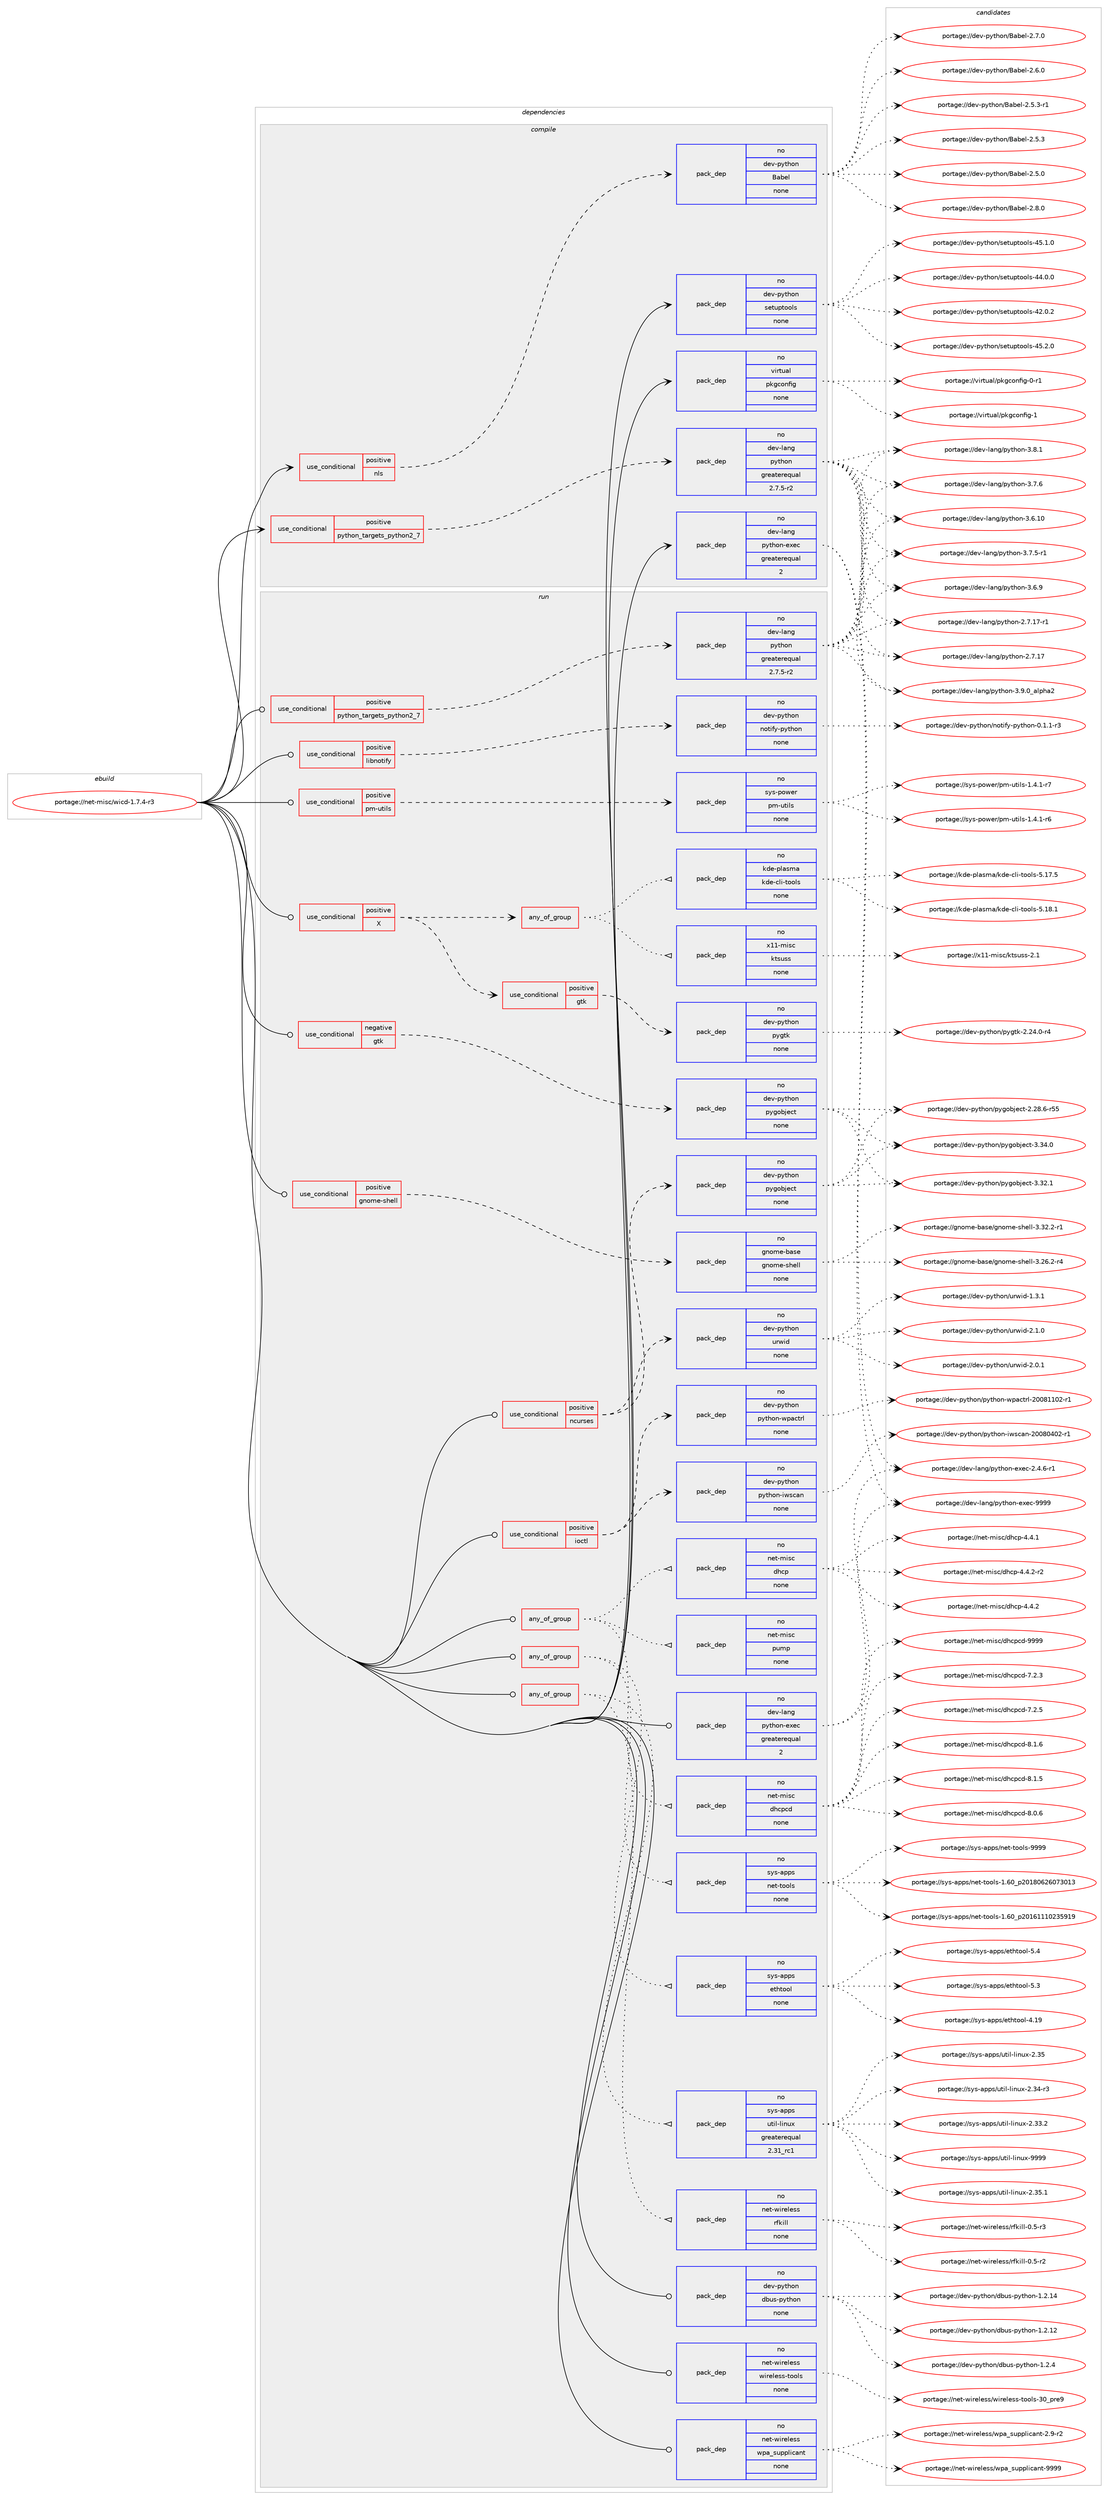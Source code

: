 digraph prolog {

# *************
# Graph options
# *************

newrank=true;
concentrate=true;
compound=true;
graph [rankdir=LR,fontname=Helvetica,fontsize=10,ranksep=1.5];#, ranksep=2.5, nodesep=0.2];
edge  [arrowhead=vee];
node  [fontname=Helvetica,fontsize=10];

# **********
# The ebuild
# **********

subgraph cluster_leftcol {
color=gray;
rank=same;
label=<<i>ebuild</i>>;
id [label="portage://net-misc/wicd-1.7.4-r3", color=red, width=4, href="../net-misc/wicd-1.7.4-r3.svg"];
}

# ****************
# The dependencies
# ****************

subgraph cluster_midcol {
color=gray;
label=<<i>dependencies</i>>;
subgraph cluster_compile {
fillcolor="#eeeeee";
style=filled;
label=<<i>compile</i>>;
subgraph cond23773 {
dependency116791 [label=<<TABLE BORDER="0" CELLBORDER="1" CELLSPACING="0" CELLPADDING="4"><TR><TD ROWSPAN="3" CELLPADDING="10">use_conditional</TD></TR><TR><TD>positive</TD></TR><TR><TD>nls</TD></TR></TABLE>>, shape=none, color=red];
subgraph pack91055 {
dependency116792 [label=<<TABLE BORDER="0" CELLBORDER="1" CELLSPACING="0" CELLPADDING="4" WIDTH="220"><TR><TD ROWSPAN="6" CELLPADDING="30">pack_dep</TD></TR><TR><TD WIDTH="110">no</TD></TR><TR><TD>dev-python</TD></TR><TR><TD>Babel</TD></TR><TR><TD>none</TD></TR><TR><TD></TD></TR></TABLE>>, shape=none, color=blue];
}
dependency116791:e -> dependency116792:w [weight=20,style="dashed",arrowhead="vee"];
}
id:e -> dependency116791:w [weight=20,style="solid",arrowhead="vee"];
subgraph cond23774 {
dependency116793 [label=<<TABLE BORDER="0" CELLBORDER="1" CELLSPACING="0" CELLPADDING="4"><TR><TD ROWSPAN="3" CELLPADDING="10">use_conditional</TD></TR><TR><TD>positive</TD></TR><TR><TD>python_targets_python2_7</TD></TR></TABLE>>, shape=none, color=red];
subgraph pack91056 {
dependency116794 [label=<<TABLE BORDER="0" CELLBORDER="1" CELLSPACING="0" CELLPADDING="4" WIDTH="220"><TR><TD ROWSPAN="6" CELLPADDING="30">pack_dep</TD></TR><TR><TD WIDTH="110">no</TD></TR><TR><TD>dev-lang</TD></TR><TR><TD>python</TD></TR><TR><TD>greaterequal</TD></TR><TR><TD>2.7.5-r2</TD></TR></TABLE>>, shape=none, color=blue];
}
dependency116793:e -> dependency116794:w [weight=20,style="dashed",arrowhead="vee"];
}
id:e -> dependency116793:w [weight=20,style="solid",arrowhead="vee"];
subgraph pack91057 {
dependency116795 [label=<<TABLE BORDER="0" CELLBORDER="1" CELLSPACING="0" CELLPADDING="4" WIDTH="220"><TR><TD ROWSPAN="6" CELLPADDING="30">pack_dep</TD></TR><TR><TD WIDTH="110">no</TD></TR><TR><TD>dev-lang</TD></TR><TR><TD>python-exec</TD></TR><TR><TD>greaterequal</TD></TR><TR><TD>2</TD></TR></TABLE>>, shape=none, color=blue];
}
id:e -> dependency116795:w [weight=20,style="solid",arrowhead="vee"];
subgraph pack91058 {
dependency116796 [label=<<TABLE BORDER="0" CELLBORDER="1" CELLSPACING="0" CELLPADDING="4" WIDTH="220"><TR><TD ROWSPAN="6" CELLPADDING="30">pack_dep</TD></TR><TR><TD WIDTH="110">no</TD></TR><TR><TD>dev-python</TD></TR><TR><TD>setuptools</TD></TR><TR><TD>none</TD></TR><TR><TD></TD></TR></TABLE>>, shape=none, color=blue];
}
id:e -> dependency116796:w [weight=20,style="solid",arrowhead="vee"];
subgraph pack91059 {
dependency116797 [label=<<TABLE BORDER="0" CELLBORDER="1" CELLSPACING="0" CELLPADDING="4" WIDTH="220"><TR><TD ROWSPAN="6" CELLPADDING="30">pack_dep</TD></TR><TR><TD WIDTH="110">no</TD></TR><TR><TD>virtual</TD></TR><TR><TD>pkgconfig</TD></TR><TR><TD>none</TD></TR><TR><TD></TD></TR></TABLE>>, shape=none, color=blue];
}
id:e -> dependency116797:w [weight=20,style="solid",arrowhead="vee"];
}
subgraph cluster_compileandrun {
fillcolor="#eeeeee";
style=filled;
label=<<i>compile and run</i>>;
}
subgraph cluster_run {
fillcolor="#eeeeee";
style=filled;
label=<<i>run</i>>;
subgraph any1860 {
dependency116798 [label=<<TABLE BORDER="0" CELLBORDER="1" CELLSPACING="0" CELLPADDING="4"><TR><TD CELLPADDING="10">any_of_group</TD></TR></TABLE>>, shape=none, color=red];subgraph pack91060 {
dependency116799 [label=<<TABLE BORDER="0" CELLBORDER="1" CELLSPACING="0" CELLPADDING="4" WIDTH="220"><TR><TD ROWSPAN="6" CELLPADDING="30">pack_dep</TD></TR><TR><TD WIDTH="110">no</TD></TR><TR><TD>net-misc</TD></TR><TR><TD>dhcpcd</TD></TR><TR><TD>none</TD></TR><TR><TD></TD></TR></TABLE>>, shape=none, color=blue];
}
dependency116798:e -> dependency116799:w [weight=20,style="dotted",arrowhead="oinv"];
subgraph pack91061 {
dependency116800 [label=<<TABLE BORDER="0" CELLBORDER="1" CELLSPACING="0" CELLPADDING="4" WIDTH="220"><TR><TD ROWSPAN="6" CELLPADDING="30">pack_dep</TD></TR><TR><TD WIDTH="110">no</TD></TR><TR><TD>net-misc</TD></TR><TR><TD>dhcp</TD></TR><TR><TD>none</TD></TR><TR><TD></TD></TR></TABLE>>, shape=none, color=blue];
}
dependency116798:e -> dependency116800:w [weight=20,style="dotted",arrowhead="oinv"];
subgraph pack91062 {
dependency116801 [label=<<TABLE BORDER="0" CELLBORDER="1" CELLSPACING="0" CELLPADDING="4" WIDTH="220"><TR><TD ROWSPAN="6" CELLPADDING="30">pack_dep</TD></TR><TR><TD WIDTH="110">no</TD></TR><TR><TD>net-misc</TD></TR><TR><TD>pump</TD></TR><TR><TD>none</TD></TR><TR><TD></TD></TR></TABLE>>, shape=none, color=blue];
}
dependency116798:e -> dependency116801:w [weight=20,style="dotted",arrowhead="oinv"];
}
id:e -> dependency116798:w [weight=20,style="solid",arrowhead="odot"];
subgraph any1861 {
dependency116802 [label=<<TABLE BORDER="0" CELLBORDER="1" CELLSPACING="0" CELLPADDING="4"><TR><TD CELLPADDING="10">any_of_group</TD></TR></TABLE>>, shape=none, color=red];subgraph pack91063 {
dependency116803 [label=<<TABLE BORDER="0" CELLBORDER="1" CELLSPACING="0" CELLPADDING="4" WIDTH="220"><TR><TD ROWSPAN="6" CELLPADDING="30">pack_dep</TD></TR><TR><TD WIDTH="110">no</TD></TR><TR><TD>sys-apps</TD></TR><TR><TD>net-tools</TD></TR><TR><TD>none</TD></TR><TR><TD></TD></TR></TABLE>>, shape=none, color=blue];
}
dependency116802:e -> dependency116803:w [weight=20,style="dotted",arrowhead="oinv"];
subgraph pack91064 {
dependency116804 [label=<<TABLE BORDER="0" CELLBORDER="1" CELLSPACING="0" CELLPADDING="4" WIDTH="220"><TR><TD ROWSPAN="6" CELLPADDING="30">pack_dep</TD></TR><TR><TD WIDTH="110">no</TD></TR><TR><TD>sys-apps</TD></TR><TR><TD>ethtool</TD></TR><TR><TD>none</TD></TR><TR><TD></TD></TR></TABLE>>, shape=none, color=blue];
}
dependency116802:e -> dependency116804:w [weight=20,style="dotted",arrowhead="oinv"];
}
id:e -> dependency116802:w [weight=20,style="solid",arrowhead="odot"];
subgraph any1862 {
dependency116805 [label=<<TABLE BORDER="0" CELLBORDER="1" CELLSPACING="0" CELLPADDING="4"><TR><TD CELLPADDING="10">any_of_group</TD></TR></TABLE>>, shape=none, color=red];subgraph pack91065 {
dependency116806 [label=<<TABLE BORDER="0" CELLBORDER="1" CELLSPACING="0" CELLPADDING="4" WIDTH="220"><TR><TD ROWSPAN="6" CELLPADDING="30">pack_dep</TD></TR><TR><TD WIDTH="110">no</TD></TR><TR><TD>sys-apps</TD></TR><TR><TD>util-linux</TD></TR><TR><TD>greaterequal</TD></TR><TR><TD>2.31_rc1</TD></TR></TABLE>>, shape=none, color=blue];
}
dependency116805:e -> dependency116806:w [weight=20,style="dotted",arrowhead="oinv"];
subgraph pack91066 {
dependency116807 [label=<<TABLE BORDER="0" CELLBORDER="1" CELLSPACING="0" CELLPADDING="4" WIDTH="220"><TR><TD ROWSPAN="6" CELLPADDING="30">pack_dep</TD></TR><TR><TD WIDTH="110">no</TD></TR><TR><TD>net-wireless</TD></TR><TR><TD>rfkill</TD></TR><TR><TD>none</TD></TR><TR><TD></TD></TR></TABLE>>, shape=none, color=blue];
}
dependency116805:e -> dependency116807:w [weight=20,style="dotted",arrowhead="oinv"];
}
id:e -> dependency116805:w [weight=20,style="solid",arrowhead="odot"];
subgraph cond23775 {
dependency116808 [label=<<TABLE BORDER="0" CELLBORDER="1" CELLSPACING="0" CELLPADDING="4"><TR><TD ROWSPAN="3" CELLPADDING="10">use_conditional</TD></TR><TR><TD>negative</TD></TR><TR><TD>gtk</TD></TR></TABLE>>, shape=none, color=red];
subgraph pack91067 {
dependency116809 [label=<<TABLE BORDER="0" CELLBORDER="1" CELLSPACING="0" CELLPADDING="4" WIDTH="220"><TR><TD ROWSPAN="6" CELLPADDING="30">pack_dep</TD></TR><TR><TD WIDTH="110">no</TD></TR><TR><TD>dev-python</TD></TR><TR><TD>pygobject</TD></TR><TR><TD>none</TD></TR><TR><TD></TD></TR></TABLE>>, shape=none, color=blue];
}
dependency116808:e -> dependency116809:w [weight=20,style="dashed",arrowhead="vee"];
}
id:e -> dependency116808:w [weight=20,style="solid",arrowhead="odot"];
subgraph cond23776 {
dependency116810 [label=<<TABLE BORDER="0" CELLBORDER="1" CELLSPACING="0" CELLPADDING="4"><TR><TD ROWSPAN="3" CELLPADDING="10">use_conditional</TD></TR><TR><TD>positive</TD></TR><TR><TD>X</TD></TR></TABLE>>, shape=none, color=red];
subgraph cond23777 {
dependency116811 [label=<<TABLE BORDER="0" CELLBORDER="1" CELLSPACING="0" CELLPADDING="4"><TR><TD ROWSPAN="3" CELLPADDING="10">use_conditional</TD></TR><TR><TD>positive</TD></TR><TR><TD>gtk</TD></TR></TABLE>>, shape=none, color=red];
subgraph pack91068 {
dependency116812 [label=<<TABLE BORDER="0" CELLBORDER="1" CELLSPACING="0" CELLPADDING="4" WIDTH="220"><TR><TD ROWSPAN="6" CELLPADDING="30">pack_dep</TD></TR><TR><TD WIDTH="110">no</TD></TR><TR><TD>dev-python</TD></TR><TR><TD>pygtk</TD></TR><TR><TD>none</TD></TR><TR><TD></TD></TR></TABLE>>, shape=none, color=blue];
}
dependency116811:e -> dependency116812:w [weight=20,style="dashed",arrowhead="vee"];
}
dependency116810:e -> dependency116811:w [weight=20,style="dashed",arrowhead="vee"];
subgraph any1863 {
dependency116813 [label=<<TABLE BORDER="0" CELLBORDER="1" CELLSPACING="0" CELLPADDING="4"><TR><TD CELLPADDING="10">any_of_group</TD></TR></TABLE>>, shape=none, color=red];subgraph pack91069 {
dependency116814 [label=<<TABLE BORDER="0" CELLBORDER="1" CELLSPACING="0" CELLPADDING="4" WIDTH="220"><TR><TD ROWSPAN="6" CELLPADDING="30">pack_dep</TD></TR><TR><TD WIDTH="110">no</TD></TR><TR><TD>x11-misc</TD></TR><TR><TD>ktsuss</TD></TR><TR><TD>none</TD></TR><TR><TD></TD></TR></TABLE>>, shape=none, color=blue];
}
dependency116813:e -> dependency116814:w [weight=20,style="dotted",arrowhead="oinv"];
subgraph pack91070 {
dependency116815 [label=<<TABLE BORDER="0" CELLBORDER="1" CELLSPACING="0" CELLPADDING="4" WIDTH="220"><TR><TD ROWSPAN="6" CELLPADDING="30">pack_dep</TD></TR><TR><TD WIDTH="110">no</TD></TR><TR><TD>kde-plasma</TD></TR><TR><TD>kde-cli-tools</TD></TR><TR><TD>none</TD></TR><TR><TD></TD></TR></TABLE>>, shape=none, color=blue];
}
dependency116813:e -> dependency116815:w [weight=20,style="dotted",arrowhead="oinv"];
}
dependency116810:e -> dependency116813:w [weight=20,style="dashed",arrowhead="vee"];
}
id:e -> dependency116810:w [weight=20,style="solid",arrowhead="odot"];
subgraph cond23778 {
dependency116816 [label=<<TABLE BORDER="0" CELLBORDER="1" CELLSPACING="0" CELLPADDING="4"><TR><TD ROWSPAN="3" CELLPADDING="10">use_conditional</TD></TR><TR><TD>positive</TD></TR><TR><TD>gnome-shell</TD></TR></TABLE>>, shape=none, color=red];
subgraph pack91071 {
dependency116817 [label=<<TABLE BORDER="0" CELLBORDER="1" CELLSPACING="0" CELLPADDING="4" WIDTH="220"><TR><TD ROWSPAN="6" CELLPADDING="30">pack_dep</TD></TR><TR><TD WIDTH="110">no</TD></TR><TR><TD>gnome-base</TD></TR><TR><TD>gnome-shell</TD></TR><TR><TD>none</TD></TR><TR><TD></TD></TR></TABLE>>, shape=none, color=blue];
}
dependency116816:e -> dependency116817:w [weight=20,style="dashed",arrowhead="vee"];
}
id:e -> dependency116816:w [weight=20,style="solid",arrowhead="odot"];
subgraph cond23779 {
dependency116818 [label=<<TABLE BORDER="0" CELLBORDER="1" CELLSPACING="0" CELLPADDING="4"><TR><TD ROWSPAN="3" CELLPADDING="10">use_conditional</TD></TR><TR><TD>positive</TD></TR><TR><TD>ioctl</TD></TR></TABLE>>, shape=none, color=red];
subgraph pack91072 {
dependency116819 [label=<<TABLE BORDER="0" CELLBORDER="1" CELLSPACING="0" CELLPADDING="4" WIDTH="220"><TR><TD ROWSPAN="6" CELLPADDING="30">pack_dep</TD></TR><TR><TD WIDTH="110">no</TD></TR><TR><TD>dev-python</TD></TR><TR><TD>python-iwscan</TD></TR><TR><TD>none</TD></TR><TR><TD></TD></TR></TABLE>>, shape=none, color=blue];
}
dependency116818:e -> dependency116819:w [weight=20,style="dashed",arrowhead="vee"];
subgraph pack91073 {
dependency116820 [label=<<TABLE BORDER="0" CELLBORDER="1" CELLSPACING="0" CELLPADDING="4" WIDTH="220"><TR><TD ROWSPAN="6" CELLPADDING="30">pack_dep</TD></TR><TR><TD WIDTH="110">no</TD></TR><TR><TD>dev-python</TD></TR><TR><TD>python-wpactrl</TD></TR><TR><TD>none</TD></TR><TR><TD></TD></TR></TABLE>>, shape=none, color=blue];
}
dependency116818:e -> dependency116820:w [weight=20,style="dashed",arrowhead="vee"];
}
id:e -> dependency116818:w [weight=20,style="solid",arrowhead="odot"];
subgraph cond23780 {
dependency116821 [label=<<TABLE BORDER="0" CELLBORDER="1" CELLSPACING="0" CELLPADDING="4"><TR><TD ROWSPAN="3" CELLPADDING="10">use_conditional</TD></TR><TR><TD>positive</TD></TR><TR><TD>libnotify</TD></TR></TABLE>>, shape=none, color=red];
subgraph pack91074 {
dependency116822 [label=<<TABLE BORDER="0" CELLBORDER="1" CELLSPACING="0" CELLPADDING="4" WIDTH="220"><TR><TD ROWSPAN="6" CELLPADDING="30">pack_dep</TD></TR><TR><TD WIDTH="110">no</TD></TR><TR><TD>dev-python</TD></TR><TR><TD>notify-python</TD></TR><TR><TD>none</TD></TR><TR><TD></TD></TR></TABLE>>, shape=none, color=blue];
}
dependency116821:e -> dependency116822:w [weight=20,style="dashed",arrowhead="vee"];
}
id:e -> dependency116821:w [weight=20,style="solid",arrowhead="odot"];
subgraph cond23781 {
dependency116823 [label=<<TABLE BORDER="0" CELLBORDER="1" CELLSPACING="0" CELLPADDING="4"><TR><TD ROWSPAN="3" CELLPADDING="10">use_conditional</TD></TR><TR><TD>positive</TD></TR><TR><TD>ncurses</TD></TR></TABLE>>, shape=none, color=red];
subgraph pack91075 {
dependency116824 [label=<<TABLE BORDER="0" CELLBORDER="1" CELLSPACING="0" CELLPADDING="4" WIDTH="220"><TR><TD ROWSPAN="6" CELLPADDING="30">pack_dep</TD></TR><TR><TD WIDTH="110">no</TD></TR><TR><TD>dev-python</TD></TR><TR><TD>urwid</TD></TR><TR><TD>none</TD></TR><TR><TD></TD></TR></TABLE>>, shape=none, color=blue];
}
dependency116823:e -> dependency116824:w [weight=20,style="dashed",arrowhead="vee"];
subgraph pack91076 {
dependency116825 [label=<<TABLE BORDER="0" CELLBORDER="1" CELLSPACING="0" CELLPADDING="4" WIDTH="220"><TR><TD ROWSPAN="6" CELLPADDING="30">pack_dep</TD></TR><TR><TD WIDTH="110">no</TD></TR><TR><TD>dev-python</TD></TR><TR><TD>pygobject</TD></TR><TR><TD>none</TD></TR><TR><TD></TD></TR></TABLE>>, shape=none, color=blue];
}
dependency116823:e -> dependency116825:w [weight=20,style="dashed",arrowhead="vee"];
}
id:e -> dependency116823:w [weight=20,style="solid",arrowhead="odot"];
subgraph cond23782 {
dependency116826 [label=<<TABLE BORDER="0" CELLBORDER="1" CELLSPACING="0" CELLPADDING="4"><TR><TD ROWSPAN="3" CELLPADDING="10">use_conditional</TD></TR><TR><TD>positive</TD></TR><TR><TD>pm-utils</TD></TR></TABLE>>, shape=none, color=red];
subgraph pack91077 {
dependency116827 [label=<<TABLE BORDER="0" CELLBORDER="1" CELLSPACING="0" CELLPADDING="4" WIDTH="220"><TR><TD ROWSPAN="6" CELLPADDING="30">pack_dep</TD></TR><TR><TD WIDTH="110">no</TD></TR><TR><TD>sys-power</TD></TR><TR><TD>pm-utils</TD></TR><TR><TD>none</TD></TR><TR><TD></TD></TR></TABLE>>, shape=none, color=blue];
}
dependency116826:e -> dependency116827:w [weight=20,style="dashed",arrowhead="vee"];
}
id:e -> dependency116826:w [weight=20,style="solid",arrowhead="odot"];
subgraph cond23783 {
dependency116828 [label=<<TABLE BORDER="0" CELLBORDER="1" CELLSPACING="0" CELLPADDING="4"><TR><TD ROWSPAN="3" CELLPADDING="10">use_conditional</TD></TR><TR><TD>positive</TD></TR><TR><TD>python_targets_python2_7</TD></TR></TABLE>>, shape=none, color=red];
subgraph pack91078 {
dependency116829 [label=<<TABLE BORDER="0" CELLBORDER="1" CELLSPACING="0" CELLPADDING="4" WIDTH="220"><TR><TD ROWSPAN="6" CELLPADDING="30">pack_dep</TD></TR><TR><TD WIDTH="110">no</TD></TR><TR><TD>dev-lang</TD></TR><TR><TD>python</TD></TR><TR><TD>greaterequal</TD></TR><TR><TD>2.7.5-r2</TD></TR></TABLE>>, shape=none, color=blue];
}
dependency116828:e -> dependency116829:w [weight=20,style="dashed",arrowhead="vee"];
}
id:e -> dependency116828:w [weight=20,style="solid",arrowhead="odot"];
subgraph pack91079 {
dependency116830 [label=<<TABLE BORDER="0" CELLBORDER="1" CELLSPACING="0" CELLPADDING="4" WIDTH="220"><TR><TD ROWSPAN="6" CELLPADDING="30">pack_dep</TD></TR><TR><TD WIDTH="110">no</TD></TR><TR><TD>dev-lang</TD></TR><TR><TD>python-exec</TD></TR><TR><TD>greaterequal</TD></TR><TR><TD>2</TD></TR></TABLE>>, shape=none, color=blue];
}
id:e -> dependency116830:w [weight=20,style="solid",arrowhead="odot"];
subgraph pack91080 {
dependency116831 [label=<<TABLE BORDER="0" CELLBORDER="1" CELLSPACING="0" CELLPADDING="4" WIDTH="220"><TR><TD ROWSPAN="6" CELLPADDING="30">pack_dep</TD></TR><TR><TD WIDTH="110">no</TD></TR><TR><TD>dev-python</TD></TR><TR><TD>dbus-python</TD></TR><TR><TD>none</TD></TR><TR><TD></TD></TR></TABLE>>, shape=none, color=blue];
}
id:e -> dependency116831:w [weight=20,style="solid",arrowhead="odot"];
subgraph pack91081 {
dependency116832 [label=<<TABLE BORDER="0" CELLBORDER="1" CELLSPACING="0" CELLPADDING="4" WIDTH="220"><TR><TD ROWSPAN="6" CELLPADDING="30">pack_dep</TD></TR><TR><TD WIDTH="110">no</TD></TR><TR><TD>net-wireless</TD></TR><TR><TD>wireless-tools</TD></TR><TR><TD>none</TD></TR><TR><TD></TD></TR></TABLE>>, shape=none, color=blue];
}
id:e -> dependency116832:w [weight=20,style="solid",arrowhead="odot"];
subgraph pack91082 {
dependency116833 [label=<<TABLE BORDER="0" CELLBORDER="1" CELLSPACING="0" CELLPADDING="4" WIDTH="220"><TR><TD ROWSPAN="6" CELLPADDING="30">pack_dep</TD></TR><TR><TD WIDTH="110">no</TD></TR><TR><TD>net-wireless</TD></TR><TR><TD>wpa_supplicant</TD></TR><TR><TD>none</TD></TR><TR><TD></TD></TR></TABLE>>, shape=none, color=blue];
}
id:e -> dependency116833:w [weight=20,style="solid",arrowhead="odot"];
}
}

# **************
# The candidates
# **************

subgraph cluster_choices {
rank=same;
color=gray;
label=<<i>candidates</i>>;

subgraph choice91055 {
color=black;
nodesep=1;
choice1001011184511212111610411111047669798101108455046564648 [label="portage://dev-python/Babel-2.8.0", color=red, width=4,href="../dev-python/Babel-2.8.0.svg"];
choice1001011184511212111610411111047669798101108455046554648 [label="portage://dev-python/Babel-2.7.0", color=red, width=4,href="../dev-python/Babel-2.7.0.svg"];
choice1001011184511212111610411111047669798101108455046544648 [label="portage://dev-python/Babel-2.6.0", color=red, width=4,href="../dev-python/Babel-2.6.0.svg"];
choice10010111845112121116104111110476697981011084550465346514511449 [label="portage://dev-python/Babel-2.5.3-r1", color=red, width=4,href="../dev-python/Babel-2.5.3-r1.svg"];
choice1001011184511212111610411111047669798101108455046534651 [label="portage://dev-python/Babel-2.5.3", color=red, width=4,href="../dev-python/Babel-2.5.3.svg"];
choice1001011184511212111610411111047669798101108455046534648 [label="portage://dev-python/Babel-2.5.0", color=red, width=4,href="../dev-python/Babel-2.5.0.svg"];
dependency116792:e -> choice1001011184511212111610411111047669798101108455046564648:w [style=dotted,weight="100"];
dependency116792:e -> choice1001011184511212111610411111047669798101108455046554648:w [style=dotted,weight="100"];
dependency116792:e -> choice1001011184511212111610411111047669798101108455046544648:w [style=dotted,weight="100"];
dependency116792:e -> choice10010111845112121116104111110476697981011084550465346514511449:w [style=dotted,weight="100"];
dependency116792:e -> choice1001011184511212111610411111047669798101108455046534651:w [style=dotted,weight="100"];
dependency116792:e -> choice1001011184511212111610411111047669798101108455046534648:w [style=dotted,weight="100"];
}
subgraph choice91056 {
color=black;
nodesep=1;
choice10010111845108971101034711212111610411111045514657464895971081121049750 [label="portage://dev-lang/python-3.9.0_alpha2", color=red, width=4,href="../dev-lang/python-3.9.0_alpha2.svg"];
choice100101118451089711010347112121116104111110455146564649 [label="portage://dev-lang/python-3.8.1", color=red, width=4,href="../dev-lang/python-3.8.1.svg"];
choice100101118451089711010347112121116104111110455146554654 [label="portage://dev-lang/python-3.7.6", color=red, width=4,href="../dev-lang/python-3.7.6.svg"];
choice1001011184510897110103471121211161041111104551465546534511449 [label="portage://dev-lang/python-3.7.5-r1", color=red, width=4,href="../dev-lang/python-3.7.5-r1.svg"];
choice100101118451089711010347112121116104111110455146544657 [label="portage://dev-lang/python-3.6.9", color=red, width=4,href="../dev-lang/python-3.6.9.svg"];
choice10010111845108971101034711212111610411111045514654464948 [label="portage://dev-lang/python-3.6.10", color=red, width=4,href="../dev-lang/python-3.6.10.svg"];
choice100101118451089711010347112121116104111110455046554649554511449 [label="portage://dev-lang/python-2.7.17-r1", color=red, width=4,href="../dev-lang/python-2.7.17-r1.svg"];
choice10010111845108971101034711212111610411111045504655464955 [label="portage://dev-lang/python-2.7.17", color=red, width=4,href="../dev-lang/python-2.7.17.svg"];
dependency116794:e -> choice10010111845108971101034711212111610411111045514657464895971081121049750:w [style=dotted,weight="100"];
dependency116794:e -> choice100101118451089711010347112121116104111110455146564649:w [style=dotted,weight="100"];
dependency116794:e -> choice100101118451089711010347112121116104111110455146554654:w [style=dotted,weight="100"];
dependency116794:e -> choice1001011184510897110103471121211161041111104551465546534511449:w [style=dotted,weight="100"];
dependency116794:e -> choice100101118451089711010347112121116104111110455146544657:w [style=dotted,weight="100"];
dependency116794:e -> choice10010111845108971101034711212111610411111045514654464948:w [style=dotted,weight="100"];
dependency116794:e -> choice100101118451089711010347112121116104111110455046554649554511449:w [style=dotted,weight="100"];
dependency116794:e -> choice10010111845108971101034711212111610411111045504655464955:w [style=dotted,weight="100"];
}
subgraph choice91057 {
color=black;
nodesep=1;
choice10010111845108971101034711212111610411111045101120101994557575757 [label="portage://dev-lang/python-exec-9999", color=red, width=4,href="../dev-lang/python-exec-9999.svg"];
choice10010111845108971101034711212111610411111045101120101994550465246544511449 [label="portage://dev-lang/python-exec-2.4.6-r1", color=red, width=4,href="../dev-lang/python-exec-2.4.6-r1.svg"];
dependency116795:e -> choice10010111845108971101034711212111610411111045101120101994557575757:w [style=dotted,weight="100"];
dependency116795:e -> choice10010111845108971101034711212111610411111045101120101994550465246544511449:w [style=dotted,weight="100"];
}
subgraph choice91058 {
color=black;
nodesep=1;
choice100101118451121211161041111104711510111611711211611111110811545525346504648 [label="portage://dev-python/setuptools-45.2.0", color=red, width=4,href="../dev-python/setuptools-45.2.0.svg"];
choice100101118451121211161041111104711510111611711211611111110811545525346494648 [label="portage://dev-python/setuptools-45.1.0", color=red, width=4,href="../dev-python/setuptools-45.1.0.svg"];
choice100101118451121211161041111104711510111611711211611111110811545525246484648 [label="portage://dev-python/setuptools-44.0.0", color=red, width=4,href="../dev-python/setuptools-44.0.0.svg"];
choice100101118451121211161041111104711510111611711211611111110811545525046484650 [label="portage://dev-python/setuptools-42.0.2", color=red, width=4,href="../dev-python/setuptools-42.0.2.svg"];
dependency116796:e -> choice100101118451121211161041111104711510111611711211611111110811545525346504648:w [style=dotted,weight="100"];
dependency116796:e -> choice100101118451121211161041111104711510111611711211611111110811545525346494648:w [style=dotted,weight="100"];
dependency116796:e -> choice100101118451121211161041111104711510111611711211611111110811545525246484648:w [style=dotted,weight="100"];
dependency116796:e -> choice100101118451121211161041111104711510111611711211611111110811545525046484650:w [style=dotted,weight="100"];
}
subgraph choice91059 {
color=black;
nodesep=1;
choice1181051141161179710847112107103991111101021051034549 [label="portage://virtual/pkgconfig-1", color=red, width=4,href="../virtual/pkgconfig-1.svg"];
choice11810511411611797108471121071039911111010210510345484511449 [label="portage://virtual/pkgconfig-0-r1", color=red, width=4,href="../virtual/pkgconfig-0-r1.svg"];
dependency116797:e -> choice1181051141161179710847112107103991111101021051034549:w [style=dotted,weight="100"];
dependency116797:e -> choice11810511411611797108471121071039911111010210510345484511449:w [style=dotted,weight="100"];
}
subgraph choice91060 {
color=black;
nodesep=1;
choice11010111645109105115994710010499112991004557575757 [label="portage://net-misc/dhcpcd-9999", color=red, width=4,href="../net-misc/dhcpcd-9999.svg"];
choice1101011164510910511599471001049911299100455646494654 [label="portage://net-misc/dhcpcd-8.1.6", color=red, width=4,href="../net-misc/dhcpcd-8.1.6.svg"];
choice1101011164510910511599471001049911299100455646494653 [label="portage://net-misc/dhcpcd-8.1.5", color=red, width=4,href="../net-misc/dhcpcd-8.1.5.svg"];
choice1101011164510910511599471001049911299100455646484654 [label="portage://net-misc/dhcpcd-8.0.6", color=red, width=4,href="../net-misc/dhcpcd-8.0.6.svg"];
choice1101011164510910511599471001049911299100455546504653 [label="portage://net-misc/dhcpcd-7.2.5", color=red, width=4,href="../net-misc/dhcpcd-7.2.5.svg"];
choice1101011164510910511599471001049911299100455546504651 [label="portage://net-misc/dhcpcd-7.2.3", color=red, width=4,href="../net-misc/dhcpcd-7.2.3.svg"];
dependency116799:e -> choice11010111645109105115994710010499112991004557575757:w [style=dotted,weight="100"];
dependency116799:e -> choice1101011164510910511599471001049911299100455646494654:w [style=dotted,weight="100"];
dependency116799:e -> choice1101011164510910511599471001049911299100455646494653:w [style=dotted,weight="100"];
dependency116799:e -> choice1101011164510910511599471001049911299100455646484654:w [style=dotted,weight="100"];
dependency116799:e -> choice1101011164510910511599471001049911299100455546504653:w [style=dotted,weight="100"];
dependency116799:e -> choice1101011164510910511599471001049911299100455546504651:w [style=dotted,weight="100"];
}
subgraph choice91061 {
color=black;
nodesep=1;
choice110101116451091051159947100104991124552465246504511450 [label="portage://net-misc/dhcp-4.4.2-r2", color=red, width=4,href="../net-misc/dhcp-4.4.2-r2.svg"];
choice11010111645109105115994710010499112455246524650 [label="portage://net-misc/dhcp-4.4.2", color=red, width=4,href="../net-misc/dhcp-4.4.2.svg"];
choice11010111645109105115994710010499112455246524649 [label="portage://net-misc/dhcp-4.4.1", color=red, width=4,href="../net-misc/dhcp-4.4.1.svg"];
dependency116800:e -> choice110101116451091051159947100104991124552465246504511450:w [style=dotted,weight="100"];
dependency116800:e -> choice11010111645109105115994710010499112455246524650:w [style=dotted,weight="100"];
dependency116800:e -> choice11010111645109105115994710010499112455246524649:w [style=dotted,weight="100"];
}
subgraph choice91062 {
color=black;
nodesep=1;
}
subgraph choice91063 {
color=black;
nodesep=1;
choice115121115459711211211547110101116451161111111081154557575757 [label="portage://sys-apps/net-tools-9999", color=red, width=4,href="../sys-apps/net-tools-9999.svg"];
choice115121115459711211211547110101116451161111111081154549465448951125048495648545054485551484951 [label="portage://sys-apps/net-tools-1.60_p20180626073013", color=red, width=4,href="../sys-apps/net-tools-1.60_p20180626073013.svg"];
choice115121115459711211211547110101116451161111111081154549465448951125048495449494948505153574957 [label="portage://sys-apps/net-tools-1.60_p20161110235919", color=red, width=4,href="../sys-apps/net-tools-1.60_p20161110235919.svg"];
dependency116803:e -> choice115121115459711211211547110101116451161111111081154557575757:w [style=dotted,weight="100"];
dependency116803:e -> choice115121115459711211211547110101116451161111111081154549465448951125048495648545054485551484951:w [style=dotted,weight="100"];
dependency116803:e -> choice115121115459711211211547110101116451161111111081154549465448951125048495449494948505153574957:w [style=dotted,weight="100"];
}
subgraph choice91064 {
color=black;
nodesep=1;
choice11512111545971121121154710111610411611111110845534652 [label="portage://sys-apps/ethtool-5.4", color=red, width=4,href="../sys-apps/ethtool-5.4.svg"];
choice11512111545971121121154710111610411611111110845534651 [label="portage://sys-apps/ethtool-5.3", color=red, width=4,href="../sys-apps/ethtool-5.3.svg"];
choice1151211154597112112115471011161041161111111084552464957 [label="portage://sys-apps/ethtool-4.19", color=red, width=4,href="../sys-apps/ethtool-4.19.svg"];
dependency116804:e -> choice11512111545971121121154710111610411611111110845534652:w [style=dotted,weight="100"];
dependency116804:e -> choice11512111545971121121154710111610411611111110845534651:w [style=dotted,weight="100"];
dependency116804:e -> choice1151211154597112112115471011161041161111111084552464957:w [style=dotted,weight="100"];
}
subgraph choice91065 {
color=black;
nodesep=1;
choice115121115459711211211547117116105108451081051101171204557575757 [label="portage://sys-apps/util-linux-9999", color=red, width=4,href="../sys-apps/util-linux-9999.svg"];
choice1151211154597112112115471171161051084510810511011712045504651534649 [label="portage://sys-apps/util-linux-2.35.1", color=red, width=4,href="../sys-apps/util-linux-2.35.1.svg"];
choice115121115459711211211547117116105108451081051101171204550465153 [label="portage://sys-apps/util-linux-2.35", color=red, width=4,href="../sys-apps/util-linux-2.35.svg"];
choice1151211154597112112115471171161051084510810511011712045504651524511451 [label="portage://sys-apps/util-linux-2.34-r3", color=red, width=4,href="../sys-apps/util-linux-2.34-r3.svg"];
choice1151211154597112112115471171161051084510810511011712045504651514650 [label="portage://sys-apps/util-linux-2.33.2", color=red, width=4,href="../sys-apps/util-linux-2.33.2.svg"];
dependency116806:e -> choice115121115459711211211547117116105108451081051101171204557575757:w [style=dotted,weight="100"];
dependency116806:e -> choice1151211154597112112115471171161051084510810511011712045504651534649:w [style=dotted,weight="100"];
dependency116806:e -> choice115121115459711211211547117116105108451081051101171204550465153:w [style=dotted,weight="100"];
dependency116806:e -> choice1151211154597112112115471171161051084510810511011712045504651524511451:w [style=dotted,weight="100"];
dependency116806:e -> choice1151211154597112112115471171161051084510810511011712045504651514650:w [style=dotted,weight="100"];
}
subgraph choice91066 {
color=black;
nodesep=1;
choice1101011164511910511410110810111511547114102107105108108454846534511451 [label="portage://net-wireless/rfkill-0.5-r3", color=red, width=4,href="../net-wireless/rfkill-0.5-r3.svg"];
choice1101011164511910511410110810111511547114102107105108108454846534511450 [label="portage://net-wireless/rfkill-0.5-r2", color=red, width=4,href="../net-wireless/rfkill-0.5-r2.svg"];
dependency116807:e -> choice1101011164511910511410110810111511547114102107105108108454846534511451:w [style=dotted,weight="100"];
dependency116807:e -> choice1101011164511910511410110810111511547114102107105108108454846534511450:w [style=dotted,weight="100"];
}
subgraph choice91067 {
color=black;
nodesep=1;
choice1001011184511212111610411111047112121103111981061019911645514651524648 [label="portage://dev-python/pygobject-3.34.0", color=red, width=4,href="../dev-python/pygobject-3.34.0.svg"];
choice1001011184511212111610411111047112121103111981061019911645514651504649 [label="portage://dev-python/pygobject-3.32.1", color=red, width=4,href="../dev-python/pygobject-3.32.1.svg"];
choice1001011184511212111610411111047112121103111981061019911645504650564654451145353 [label="portage://dev-python/pygobject-2.28.6-r55", color=red, width=4,href="../dev-python/pygobject-2.28.6-r55.svg"];
dependency116809:e -> choice1001011184511212111610411111047112121103111981061019911645514651524648:w [style=dotted,weight="100"];
dependency116809:e -> choice1001011184511212111610411111047112121103111981061019911645514651504649:w [style=dotted,weight="100"];
dependency116809:e -> choice1001011184511212111610411111047112121103111981061019911645504650564654451145353:w [style=dotted,weight="100"];
}
subgraph choice91068 {
color=black;
nodesep=1;
choice1001011184511212111610411111047112121103116107455046505246484511452 [label="portage://dev-python/pygtk-2.24.0-r4", color=red, width=4,href="../dev-python/pygtk-2.24.0-r4.svg"];
dependency116812:e -> choice1001011184511212111610411111047112121103116107455046505246484511452:w [style=dotted,weight="100"];
}
subgraph choice91069 {
color=black;
nodesep=1;
choice120494945109105115994710711611511711511545504649 [label="portage://x11-misc/ktsuss-2.1", color=red, width=4,href="../x11-misc/ktsuss-2.1.svg"];
dependency116814:e -> choice120494945109105115994710711611511711511545504649:w [style=dotted,weight="100"];
}
subgraph choice91070 {
color=black;
nodesep=1;
choice1071001014511210897115109974710710010145991081054511611111110811545534649564649 [label="portage://kde-plasma/kde-cli-tools-5.18.1", color=red, width=4,href="../kde-plasma/kde-cli-tools-5.18.1.svg"];
choice1071001014511210897115109974710710010145991081054511611111110811545534649554653 [label="portage://kde-plasma/kde-cli-tools-5.17.5", color=red, width=4,href="../kde-plasma/kde-cli-tools-5.17.5.svg"];
dependency116815:e -> choice1071001014511210897115109974710710010145991081054511611111110811545534649564649:w [style=dotted,weight="100"];
dependency116815:e -> choice1071001014511210897115109974710710010145991081054511611111110811545534649554653:w [style=dotted,weight="100"];
}
subgraph choice91071 {
color=black;
nodesep=1;
choice1031101111091014598971151014710311011110910145115104101108108455146515046504511449 [label="portage://gnome-base/gnome-shell-3.32.2-r1", color=red, width=4,href="../gnome-base/gnome-shell-3.32.2-r1.svg"];
choice1031101111091014598971151014710311011110910145115104101108108455146505446504511452 [label="portage://gnome-base/gnome-shell-3.26.2-r4", color=red, width=4,href="../gnome-base/gnome-shell-3.26.2-r4.svg"];
dependency116817:e -> choice1031101111091014598971151014710311011110910145115104101108108455146515046504511449:w [style=dotted,weight="100"];
dependency116817:e -> choice1031101111091014598971151014710311011110910145115104101108108455146505446504511452:w [style=dotted,weight="100"];
}
subgraph choice91072 {
color=black;
nodesep=1;
choice10010111845112121116104111110471121211161041111104510511911599971104550484856485248504511449 [label="portage://dev-python/python-iwscan-20080402-r1", color=red, width=4,href="../dev-python/python-iwscan-20080402-r1.svg"];
dependency116819:e -> choice10010111845112121116104111110471121211161041111104510511911599971104550484856485248504511449:w [style=dotted,weight="100"];
}
subgraph choice91073 {
color=black;
nodesep=1;
choice10010111845112121116104111110471121211161041111104511911297991161141084550484856494948504511449 [label="portage://dev-python/python-wpactrl-20081102-r1", color=red, width=4,href="../dev-python/python-wpactrl-20081102-r1.svg"];
dependency116820:e -> choice10010111845112121116104111110471121211161041111104511911297991161141084550484856494948504511449:w [style=dotted,weight="100"];
}
subgraph choice91074 {
color=black;
nodesep=1;
choice1001011184511212111610411111047110111116105102121451121211161041111104548464946494511451 [label="portage://dev-python/notify-python-0.1.1-r3", color=red, width=4,href="../dev-python/notify-python-0.1.1-r3.svg"];
dependency116822:e -> choice1001011184511212111610411111047110111116105102121451121211161041111104548464946494511451:w [style=dotted,weight="100"];
}
subgraph choice91075 {
color=black;
nodesep=1;
choice1001011184511212111610411111047117114119105100455046494648 [label="portage://dev-python/urwid-2.1.0", color=red, width=4,href="../dev-python/urwid-2.1.0.svg"];
choice1001011184511212111610411111047117114119105100455046484649 [label="portage://dev-python/urwid-2.0.1", color=red, width=4,href="../dev-python/urwid-2.0.1.svg"];
choice1001011184511212111610411111047117114119105100454946514649 [label="portage://dev-python/urwid-1.3.1", color=red, width=4,href="../dev-python/urwid-1.3.1.svg"];
dependency116824:e -> choice1001011184511212111610411111047117114119105100455046494648:w [style=dotted,weight="100"];
dependency116824:e -> choice1001011184511212111610411111047117114119105100455046484649:w [style=dotted,weight="100"];
dependency116824:e -> choice1001011184511212111610411111047117114119105100454946514649:w [style=dotted,weight="100"];
}
subgraph choice91076 {
color=black;
nodesep=1;
choice1001011184511212111610411111047112121103111981061019911645514651524648 [label="portage://dev-python/pygobject-3.34.0", color=red, width=4,href="../dev-python/pygobject-3.34.0.svg"];
choice1001011184511212111610411111047112121103111981061019911645514651504649 [label="portage://dev-python/pygobject-3.32.1", color=red, width=4,href="../dev-python/pygobject-3.32.1.svg"];
choice1001011184511212111610411111047112121103111981061019911645504650564654451145353 [label="portage://dev-python/pygobject-2.28.6-r55", color=red, width=4,href="../dev-python/pygobject-2.28.6-r55.svg"];
dependency116825:e -> choice1001011184511212111610411111047112121103111981061019911645514651524648:w [style=dotted,weight="100"];
dependency116825:e -> choice1001011184511212111610411111047112121103111981061019911645514651504649:w [style=dotted,weight="100"];
dependency116825:e -> choice1001011184511212111610411111047112121103111981061019911645504650564654451145353:w [style=dotted,weight="100"];
}
subgraph choice91077 {
color=black;
nodesep=1;
choice1151211154511211111910111447112109451171161051081154549465246494511455 [label="portage://sys-power/pm-utils-1.4.1-r7", color=red, width=4,href="../sys-power/pm-utils-1.4.1-r7.svg"];
choice1151211154511211111910111447112109451171161051081154549465246494511454 [label="portage://sys-power/pm-utils-1.4.1-r6", color=red, width=4,href="../sys-power/pm-utils-1.4.1-r6.svg"];
dependency116827:e -> choice1151211154511211111910111447112109451171161051081154549465246494511455:w [style=dotted,weight="100"];
dependency116827:e -> choice1151211154511211111910111447112109451171161051081154549465246494511454:w [style=dotted,weight="100"];
}
subgraph choice91078 {
color=black;
nodesep=1;
choice10010111845108971101034711212111610411111045514657464895971081121049750 [label="portage://dev-lang/python-3.9.0_alpha2", color=red, width=4,href="../dev-lang/python-3.9.0_alpha2.svg"];
choice100101118451089711010347112121116104111110455146564649 [label="portage://dev-lang/python-3.8.1", color=red, width=4,href="../dev-lang/python-3.8.1.svg"];
choice100101118451089711010347112121116104111110455146554654 [label="portage://dev-lang/python-3.7.6", color=red, width=4,href="../dev-lang/python-3.7.6.svg"];
choice1001011184510897110103471121211161041111104551465546534511449 [label="portage://dev-lang/python-3.7.5-r1", color=red, width=4,href="../dev-lang/python-3.7.5-r1.svg"];
choice100101118451089711010347112121116104111110455146544657 [label="portage://dev-lang/python-3.6.9", color=red, width=4,href="../dev-lang/python-3.6.9.svg"];
choice10010111845108971101034711212111610411111045514654464948 [label="portage://dev-lang/python-3.6.10", color=red, width=4,href="../dev-lang/python-3.6.10.svg"];
choice100101118451089711010347112121116104111110455046554649554511449 [label="portage://dev-lang/python-2.7.17-r1", color=red, width=4,href="../dev-lang/python-2.7.17-r1.svg"];
choice10010111845108971101034711212111610411111045504655464955 [label="portage://dev-lang/python-2.7.17", color=red, width=4,href="../dev-lang/python-2.7.17.svg"];
dependency116829:e -> choice10010111845108971101034711212111610411111045514657464895971081121049750:w [style=dotted,weight="100"];
dependency116829:e -> choice100101118451089711010347112121116104111110455146564649:w [style=dotted,weight="100"];
dependency116829:e -> choice100101118451089711010347112121116104111110455146554654:w [style=dotted,weight="100"];
dependency116829:e -> choice1001011184510897110103471121211161041111104551465546534511449:w [style=dotted,weight="100"];
dependency116829:e -> choice100101118451089711010347112121116104111110455146544657:w [style=dotted,weight="100"];
dependency116829:e -> choice10010111845108971101034711212111610411111045514654464948:w [style=dotted,weight="100"];
dependency116829:e -> choice100101118451089711010347112121116104111110455046554649554511449:w [style=dotted,weight="100"];
dependency116829:e -> choice10010111845108971101034711212111610411111045504655464955:w [style=dotted,weight="100"];
}
subgraph choice91079 {
color=black;
nodesep=1;
choice10010111845108971101034711212111610411111045101120101994557575757 [label="portage://dev-lang/python-exec-9999", color=red, width=4,href="../dev-lang/python-exec-9999.svg"];
choice10010111845108971101034711212111610411111045101120101994550465246544511449 [label="portage://dev-lang/python-exec-2.4.6-r1", color=red, width=4,href="../dev-lang/python-exec-2.4.6-r1.svg"];
dependency116830:e -> choice10010111845108971101034711212111610411111045101120101994557575757:w [style=dotted,weight="100"];
dependency116830:e -> choice10010111845108971101034711212111610411111045101120101994550465246544511449:w [style=dotted,weight="100"];
}
subgraph choice91080 {
color=black;
nodesep=1;
choice10010111845112121116104111110471009811711545112121116104111110454946504652 [label="portage://dev-python/dbus-python-1.2.4", color=red, width=4,href="../dev-python/dbus-python-1.2.4.svg"];
choice1001011184511212111610411111047100981171154511212111610411111045494650464952 [label="portage://dev-python/dbus-python-1.2.14", color=red, width=4,href="../dev-python/dbus-python-1.2.14.svg"];
choice1001011184511212111610411111047100981171154511212111610411111045494650464950 [label="portage://dev-python/dbus-python-1.2.12", color=red, width=4,href="../dev-python/dbus-python-1.2.12.svg"];
dependency116831:e -> choice10010111845112121116104111110471009811711545112121116104111110454946504652:w [style=dotted,weight="100"];
dependency116831:e -> choice1001011184511212111610411111047100981171154511212111610411111045494650464952:w [style=dotted,weight="100"];
dependency116831:e -> choice1001011184511212111610411111047100981171154511212111610411111045494650464950:w [style=dotted,weight="100"];
}
subgraph choice91081 {
color=black;
nodesep=1;
choice1101011164511910511410110810111511547119105114101108101115115451161111111081154551489511211410157 [label="portage://net-wireless/wireless-tools-30_pre9", color=red, width=4,href="../net-wireless/wireless-tools-30_pre9.svg"];
dependency116832:e -> choice1101011164511910511410110810111511547119105114101108101115115451161111111081154551489511211410157:w [style=dotted,weight="100"];
}
subgraph choice91082 {
color=black;
nodesep=1;
choice1101011164511910511410110810111511547119112979511511711211210810599971101164557575757 [label="portage://net-wireless/wpa_supplicant-9999", color=red, width=4,href="../net-wireless/wpa_supplicant-9999.svg"];
choice110101116451191051141011081011151154711911297951151171121121081059997110116455046574511450 [label="portage://net-wireless/wpa_supplicant-2.9-r2", color=red, width=4,href="../net-wireless/wpa_supplicant-2.9-r2.svg"];
dependency116833:e -> choice1101011164511910511410110810111511547119112979511511711211210810599971101164557575757:w [style=dotted,weight="100"];
dependency116833:e -> choice110101116451191051141011081011151154711911297951151171121121081059997110116455046574511450:w [style=dotted,weight="100"];
}
}

}
